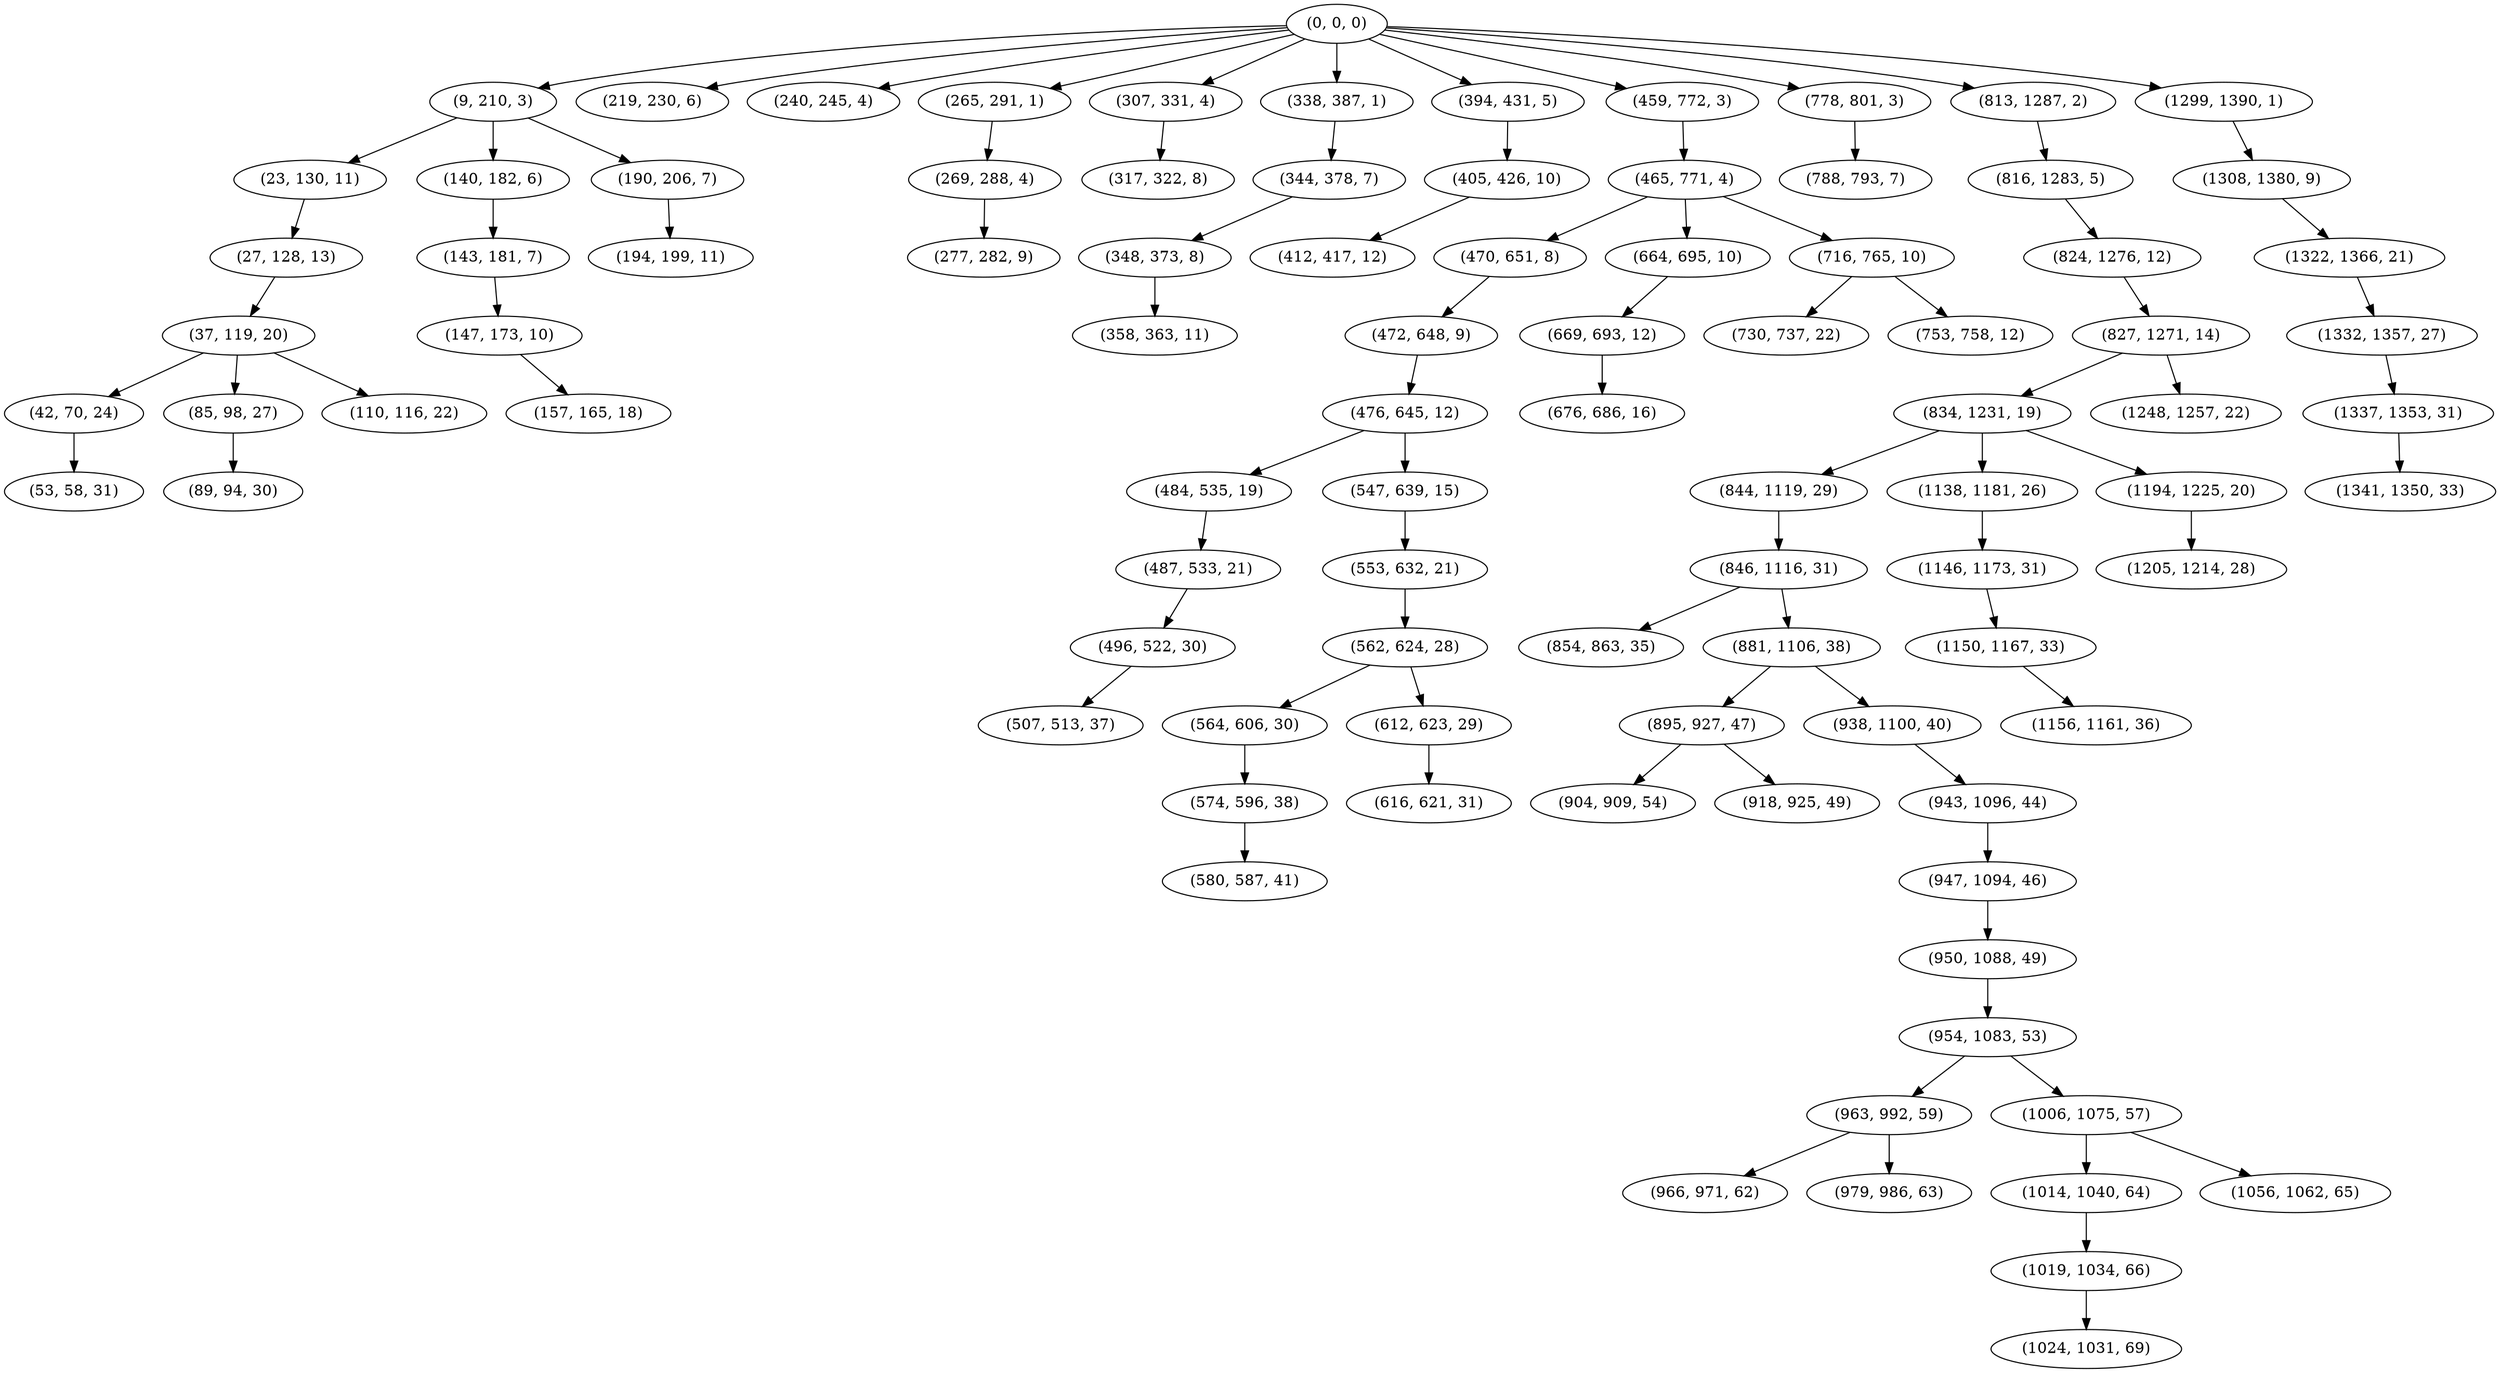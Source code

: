 digraph tree {
    "(0, 0, 0)";
    "(9, 210, 3)";
    "(23, 130, 11)";
    "(27, 128, 13)";
    "(37, 119, 20)";
    "(42, 70, 24)";
    "(53, 58, 31)";
    "(85, 98, 27)";
    "(89, 94, 30)";
    "(110, 116, 22)";
    "(140, 182, 6)";
    "(143, 181, 7)";
    "(147, 173, 10)";
    "(157, 165, 18)";
    "(190, 206, 7)";
    "(194, 199, 11)";
    "(219, 230, 6)";
    "(240, 245, 4)";
    "(265, 291, 1)";
    "(269, 288, 4)";
    "(277, 282, 9)";
    "(307, 331, 4)";
    "(317, 322, 8)";
    "(338, 387, 1)";
    "(344, 378, 7)";
    "(348, 373, 8)";
    "(358, 363, 11)";
    "(394, 431, 5)";
    "(405, 426, 10)";
    "(412, 417, 12)";
    "(459, 772, 3)";
    "(465, 771, 4)";
    "(470, 651, 8)";
    "(472, 648, 9)";
    "(476, 645, 12)";
    "(484, 535, 19)";
    "(487, 533, 21)";
    "(496, 522, 30)";
    "(507, 513, 37)";
    "(547, 639, 15)";
    "(553, 632, 21)";
    "(562, 624, 28)";
    "(564, 606, 30)";
    "(574, 596, 38)";
    "(580, 587, 41)";
    "(612, 623, 29)";
    "(616, 621, 31)";
    "(664, 695, 10)";
    "(669, 693, 12)";
    "(676, 686, 16)";
    "(716, 765, 10)";
    "(730, 737, 22)";
    "(753, 758, 12)";
    "(778, 801, 3)";
    "(788, 793, 7)";
    "(813, 1287, 2)";
    "(816, 1283, 5)";
    "(824, 1276, 12)";
    "(827, 1271, 14)";
    "(834, 1231, 19)";
    "(844, 1119, 29)";
    "(846, 1116, 31)";
    "(854, 863, 35)";
    "(881, 1106, 38)";
    "(895, 927, 47)";
    "(904, 909, 54)";
    "(918, 925, 49)";
    "(938, 1100, 40)";
    "(943, 1096, 44)";
    "(947, 1094, 46)";
    "(950, 1088, 49)";
    "(954, 1083, 53)";
    "(963, 992, 59)";
    "(966, 971, 62)";
    "(979, 986, 63)";
    "(1006, 1075, 57)";
    "(1014, 1040, 64)";
    "(1019, 1034, 66)";
    "(1024, 1031, 69)";
    "(1056, 1062, 65)";
    "(1138, 1181, 26)";
    "(1146, 1173, 31)";
    "(1150, 1167, 33)";
    "(1156, 1161, 36)";
    "(1194, 1225, 20)";
    "(1205, 1214, 28)";
    "(1248, 1257, 22)";
    "(1299, 1390, 1)";
    "(1308, 1380, 9)";
    "(1322, 1366, 21)";
    "(1332, 1357, 27)";
    "(1337, 1353, 31)";
    "(1341, 1350, 33)";
    "(0, 0, 0)" -> "(9, 210, 3)";
    "(0, 0, 0)" -> "(219, 230, 6)";
    "(0, 0, 0)" -> "(240, 245, 4)";
    "(0, 0, 0)" -> "(265, 291, 1)";
    "(0, 0, 0)" -> "(307, 331, 4)";
    "(0, 0, 0)" -> "(338, 387, 1)";
    "(0, 0, 0)" -> "(394, 431, 5)";
    "(0, 0, 0)" -> "(459, 772, 3)";
    "(0, 0, 0)" -> "(778, 801, 3)";
    "(0, 0, 0)" -> "(813, 1287, 2)";
    "(0, 0, 0)" -> "(1299, 1390, 1)";
    "(9, 210, 3)" -> "(23, 130, 11)";
    "(9, 210, 3)" -> "(140, 182, 6)";
    "(9, 210, 3)" -> "(190, 206, 7)";
    "(23, 130, 11)" -> "(27, 128, 13)";
    "(27, 128, 13)" -> "(37, 119, 20)";
    "(37, 119, 20)" -> "(42, 70, 24)";
    "(37, 119, 20)" -> "(85, 98, 27)";
    "(37, 119, 20)" -> "(110, 116, 22)";
    "(42, 70, 24)" -> "(53, 58, 31)";
    "(85, 98, 27)" -> "(89, 94, 30)";
    "(140, 182, 6)" -> "(143, 181, 7)";
    "(143, 181, 7)" -> "(147, 173, 10)";
    "(147, 173, 10)" -> "(157, 165, 18)";
    "(190, 206, 7)" -> "(194, 199, 11)";
    "(265, 291, 1)" -> "(269, 288, 4)";
    "(269, 288, 4)" -> "(277, 282, 9)";
    "(307, 331, 4)" -> "(317, 322, 8)";
    "(338, 387, 1)" -> "(344, 378, 7)";
    "(344, 378, 7)" -> "(348, 373, 8)";
    "(348, 373, 8)" -> "(358, 363, 11)";
    "(394, 431, 5)" -> "(405, 426, 10)";
    "(405, 426, 10)" -> "(412, 417, 12)";
    "(459, 772, 3)" -> "(465, 771, 4)";
    "(465, 771, 4)" -> "(470, 651, 8)";
    "(465, 771, 4)" -> "(664, 695, 10)";
    "(465, 771, 4)" -> "(716, 765, 10)";
    "(470, 651, 8)" -> "(472, 648, 9)";
    "(472, 648, 9)" -> "(476, 645, 12)";
    "(476, 645, 12)" -> "(484, 535, 19)";
    "(476, 645, 12)" -> "(547, 639, 15)";
    "(484, 535, 19)" -> "(487, 533, 21)";
    "(487, 533, 21)" -> "(496, 522, 30)";
    "(496, 522, 30)" -> "(507, 513, 37)";
    "(547, 639, 15)" -> "(553, 632, 21)";
    "(553, 632, 21)" -> "(562, 624, 28)";
    "(562, 624, 28)" -> "(564, 606, 30)";
    "(562, 624, 28)" -> "(612, 623, 29)";
    "(564, 606, 30)" -> "(574, 596, 38)";
    "(574, 596, 38)" -> "(580, 587, 41)";
    "(612, 623, 29)" -> "(616, 621, 31)";
    "(664, 695, 10)" -> "(669, 693, 12)";
    "(669, 693, 12)" -> "(676, 686, 16)";
    "(716, 765, 10)" -> "(730, 737, 22)";
    "(716, 765, 10)" -> "(753, 758, 12)";
    "(778, 801, 3)" -> "(788, 793, 7)";
    "(813, 1287, 2)" -> "(816, 1283, 5)";
    "(816, 1283, 5)" -> "(824, 1276, 12)";
    "(824, 1276, 12)" -> "(827, 1271, 14)";
    "(827, 1271, 14)" -> "(834, 1231, 19)";
    "(827, 1271, 14)" -> "(1248, 1257, 22)";
    "(834, 1231, 19)" -> "(844, 1119, 29)";
    "(834, 1231, 19)" -> "(1138, 1181, 26)";
    "(834, 1231, 19)" -> "(1194, 1225, 20)";
    "(844, 1119, 29)" -> "(846, 1116, 31)";
    "(846, 1116, 31)" -> "(854, 863, 35)";
    "(846, 1116, 31)" -> "(881, 1106, 38)";
    "(881, 1106, 38)" -> "(895, 927, 47)";
    "(881, 1106, 38)" -> "(938, 1100, 40)";
    "(895, 927, 47)" -> "(904, 909, 54)";
    "(895, 927, 47)" -> "(918, 925, 49)";
    "(938, 1100, 40)" -> "(943, 1096, 44)";
    "(943, 1096, 44)" -> "(947, 1094, 46)";
    "(947, 1094, 46)" -> "(950, 1088, 49)";
    "(950, 1088, 49)" -> "(954, 1083, 53)";
    "(954, 1083, 53)" -> "(963, 992, 59)";
    "(954, 1083, 53)" -> "(1006, 1075, 57)";
    "(963, 992, 59)" -> "(966, 971, 62)";
    "(963, 992, 59)" -> "(979, 986, 63)";
    "(1006, 1075, 57)" -> "(1014, 1040, 64)";
    "(1006, 1075, 57)" -> "(1056, 1062, 65)";
    "(1014, 1040, 64)" -> "(1019, 1034, 66)";
    "(1019, 1034, 66)" -> "(1024, 1031, 69)";
    "(1138, 1181, 26)" -> "(1146, 1173, 31)";
    "(1146, 1173, 31)" -> "(1150, 1167, 33)";
    "(1150, 1167, 33)" -> "(1156, 1161, 36)";
    "(1194, 1225, 20)" -> "(1205, 1214, 28)";
    "(1299, 1390, 1)" -> "(1308, 1380, 9)";
    "(1308, 1380, 9)" -> "(1322, 1366, 21)";
    "(1322, 1366, 21)" -> "(1332, 1357, 27)";
    "(1332, 1357, 27)" -> "(1337, 1353, 31)";
    "(1337, 1353, 31)" -> "(1341, 1350, 33)";
}
